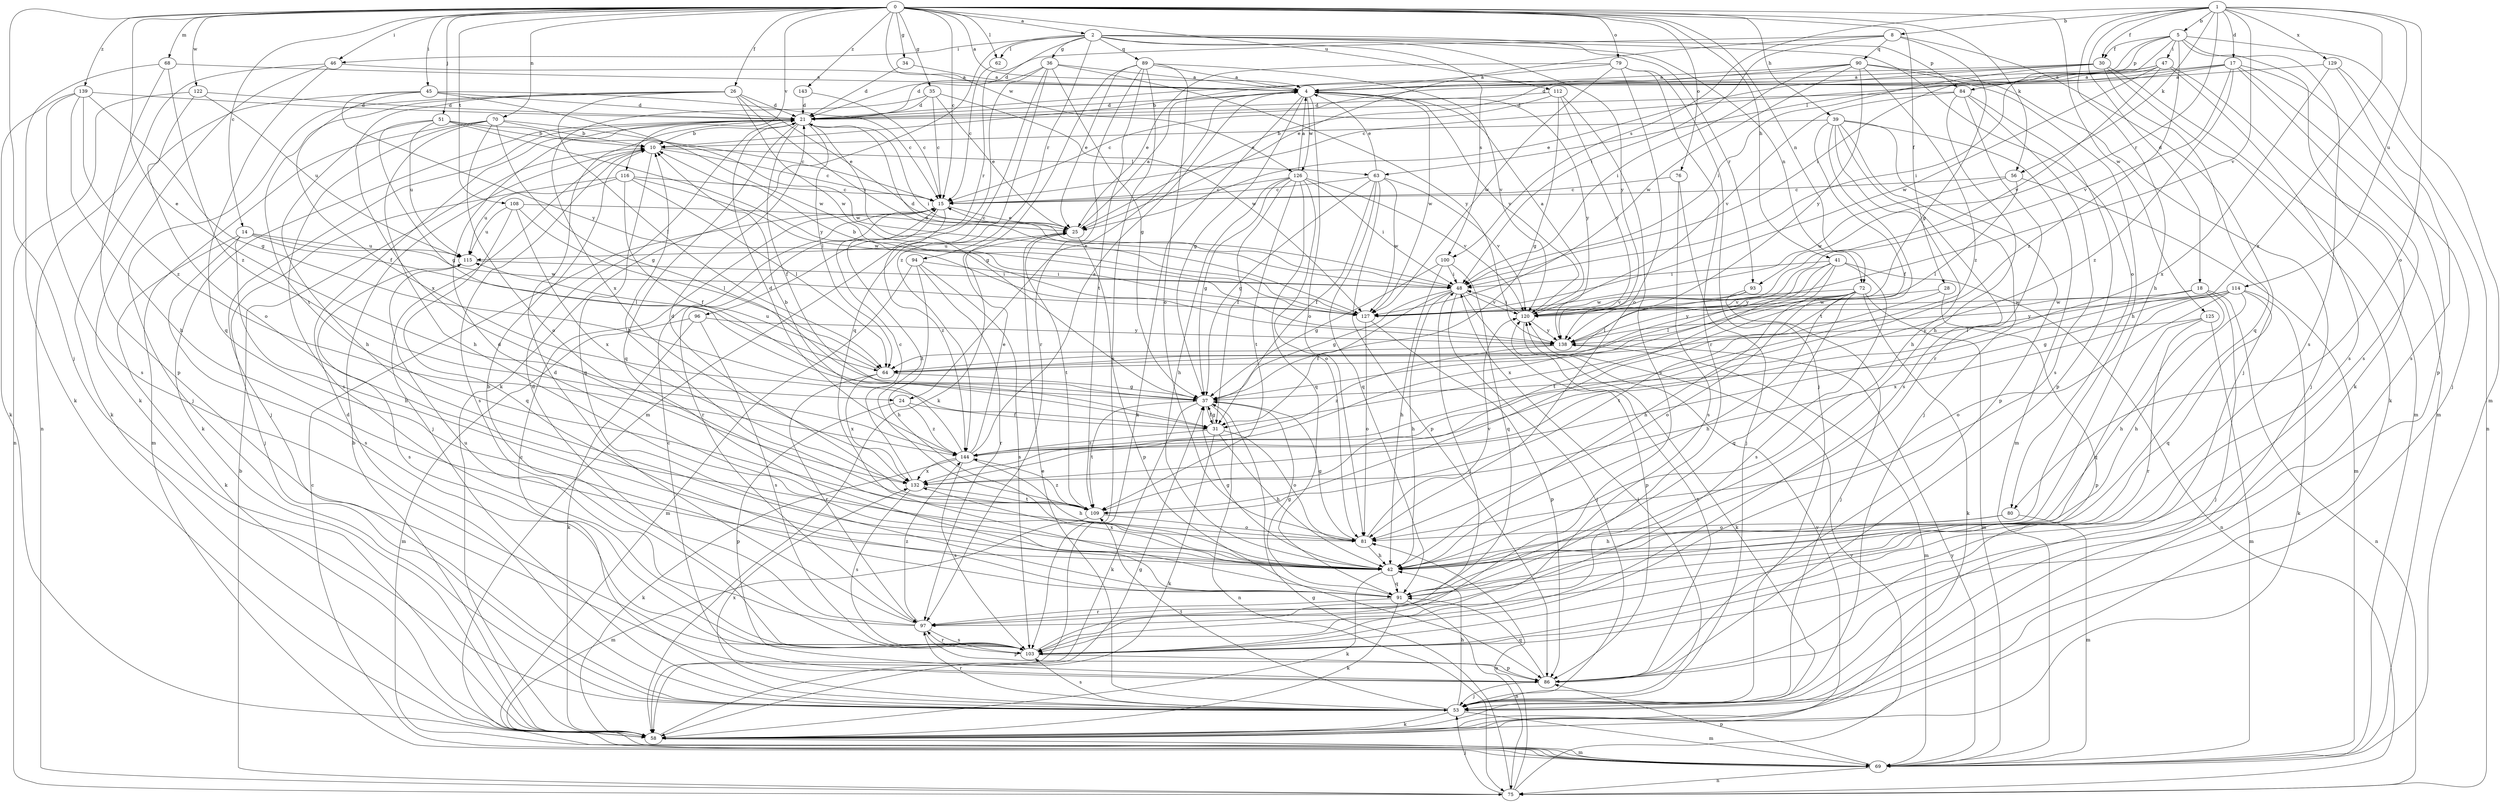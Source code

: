 strict digraph  {
0;
1;
2;
4;
5;
8;
10;
14;
15;
17;
18;
21;
24;
25;
26;
28;
30;
31;
34;
35;
36;
37;
39;
41;
42;
45;
46;
47;
48;
51;
53;
56;
58;
62;
63;
64;
68;
69;
70;
72;
75;
76;
79;
80;
81;
84;
86;
89;
90;
91;
93;
94;
96;
97;
100;
103;
108;
109;
112;
114;
115;
116;
120;
122;
125;
126;
127;
129;
132;
138;
139;
143;
144;
0 -> 2  [label=a];
0 -> 4  [label=a];
0 -> 14  [label=c];
0 -> 15  [label=c];
0 -> 24  [label=e];
0 -> 26  [label=f];
0 -> 28  [label=f];
0 -> 34  [label=g];
0 -> 35  [label=g];
0 -> 39  [label=h];
0 -> 41  [label=h];
0 -> 45  [label=i];
0 -> 46  [label=i];
0 -> 51  [label=j];
0 -> 53  [label=j];
0 -> 56  [label=k];
0 -> 62  [label=l];
0 -> 68  [label=m];
0 -> 70  [label=n];
0 -> 72  [label=n];
0 -> 76  [label=o];
0 -> 79  [label=o];
0 -> 108  [label=t];
0 -> 112  [label=u];
0 -> 116  [label=v];
0 -> 122  [label=w];
0 -> 125  [label=w];
0 -> 126  [label=w];
0 -> 139  [label=z];
0 -> 143  [label=z];
1 -> 5  [label=b];
1 -> 8  [label=b];
1 -> 17  [label=d];
1 -> 18  [label=d];
1 -> 30  [label=f];
1 -> 42  [label=h];
1 -> 56  [label=k];
1 -> 80  [label=o];
1 -> 93  [label=r];
1 -> 100  [label=s];
1 -> 114  [label=u];
1 -> 120  [label=v];
1 -> 129  [label=x];
1 -> 132  [label=x];
2 -> 36  [label=g];
2 -> 46  [label=i];
2 -> 58  [label=k];
2 -> 62  [label=l];
2 -> 72  [label=n];
2 -> 80  [label=o];
2 -> 84  [label=p];
2 -> 89  [label=q];
2 -> 93  [label=r];
2 -> 94  [label=r];
2 -> 96  [label=r];
2 -> 100  [label=s];
2 -> 138  [label=y];
4 -> 21  [label=d];
4 -> 24  [label=e];
4 -> 37  [label=g];
4 -> 58  [label=k];
4 -> 81  [label=o];
4 -> 120  [label=v];
4 -> 126  [label=w];
4 -> 127  [label=w];
4 -> 138  [label=y];
5 -> 30  [label=f];
5 -> 47  [label=i];
5 -> 48  [label=i];
5 -> 58  [label=k];
5 -> 63  [label=l];
5 -> 69  [label=m];
5 -> 84  [label=p];
5 -> 103  [label=s];
5 -> 144  [label=z];
8 -> 21  [label=d];
8 -> 25  [label=e];
8 -> 37  [label=g];
8 -> 48  [label=i];
8 -> 53  [label=j];
8 -> 90  [label=q];
10 -> 15  [label=c];
10 -> 53  [label=j];
10 -> 63  [label=l];
10 -> 91  [label=q];
10 -> 103  [label=s];
14 -> 42  [label=h];
14 -> 58  [label=k];
14 -> 64  [label=l];
14 -> 103  [label=s];
14 -> 115  [label=u];
14 -> 127  [label=w];
15 -> 25  [label=e];
15 -> 97  [label=r];
15 -> 109  [label=t];
15 -> 144  [label=z];
17 -> 4  [label=a];
17 -> 15  [label=c];
17 -> 21  [label=d];
17 -> 53  [label=j];
17 -> 86  [label=p];
17 -> 103  [label=s];
17 -> 120  [label=v];
17 -> 144  [label=z];
18 -> 42  [label=h];
18 -> 53  [label=j];
18 -> 64  [label=l];
18 -> 75  [label=n];
18 -> 127  [label=w];
21 -> 10  [label=b];
21 -> 31  [label=f];
21 -> 37  [label=g];
21 -> 48  [label=i];
21 -> 53  [label=j];
21 -> 58  [label=k];
21 -> 64  [label=l];
21 -> 91  [label=q];
24 -> 31  [label=f];
24 -> 86  [label=p];
24 -> 144  [label=z];
25 -> 4  [label=a];
25 -> 15  [label=c];
25 -> 86  [label=p];
25 -> 109  [label=t];
25 -> 115  [label=u];
26 -> 21  [label=d];
26 -> 25  [label=e];
26 -> 48  [label=i];
26 -> 53  [label=j];
26 -> 64  [label=l];
26 -> 109  [label=t];
26 -> 127  [label=w];
26 -> 132  [label=x];
28 -> 86  [label=p];
28 -> 109  [label=t];
28 -> 127  [label=w];
30 -> 4  [label=a];
30 -> 10  [label=b];
30 -> 25  [label=e];
30 -> 48  [label=i];
30 -> 58  [label=k];
30 -> 69  [label=m];
30 -> 91  [label=q];
31 -> 37  [label=g];
31 -> 42  [label=h];
31 -> 58  [label=k];
31 -> 81  [label=o];
31 -> 144  [label=z];
34 -> 4  [label=a];
34 -> 21  [label=d];
35 -> 15  [label=c];
35 -> 21  [label=d];
35 -> 25  [label=e];
35 -> 127  [label=w];
35 -> 132  [label=x];
36 -> 4  [label=a];
36 -> 21  [label=d];
36 -> 37  [label=g];
36 -> 69  [label=m];
36 -> 91  [label=q];
36 -> 138  [label=y];
36 -> 144  [label=z];
37 -> 31  [label=f];
37 -> 58  [label=k];
37 -> 75  [label=n];
37 -> 109  [label=t];
39 -> 10  [label=b];
39 -> 31  [label=f];
39 -> 42  [label=h];
39 -> 53  [label=j];
39 -> 69  [label=m];
39 -> 86  [label=p];
39 -> 103  [label=s];
39 -> 109  [label=t];
41 -> 42  [label=h];
41 -> 48  [label=i];
41 -> 75  [label=n];
41 -> 103  [label=s];
41 -> 109  [label=t];
41 -> 132  [label=x];
41 -> 138  [label=y];
42 -> 21  [label=d];
42 -> 37  [label=g];
42 -> 58  [label=k];
42 -> 91  [label=q];
42 -> 132  [label=x];
45 -> 15  [label=c];
45 -> 21  [label=d];
45 -> 31  [label=f];
45 -> 58  [label=k];
45 -> 127  [label=w];
45 -> 138  [label=y];
46 -> 4  [label=a];
46 -> 58  [label=k];
46 -> 75  [label=n];
46 -> 91  [label=q];
47 -> 4  [label=a];
47 -> 21  [label=d];
47 -> 48  [label=i];
47 -> 69  [label=m];
47 -> 103  [label=s];
47 -> 120  [label=v];
47 -> 127  [label=w];
48 -> 21  [label=d];
48 -> 31  [label=f];
48 -> 37  [label=g];
48 -> 42  [label=h];
48 -> 53  [label=j];
48 -> 86  [label=p];
48 -> 120  [label=v];
51 -> 10  [label=b];
51 -> 15  [label=c];
51 -> 37  [label=g];
51 -> 42  [label=h];
51 -> 115  [label=u];
51 -> 138  [label=y];
53 -> 15  [label=c];
53 -> 21  [label=d];
53 -> 25  [label=e];
53 -> 42  [label=h];
53 -> 48  [label=i];
53 -> 58  [label=k];
53 -> 69  [label=m];
53 -> 97  [label=r];
53 -> 103  [label=s];
53 -> 109  [label=t];
53 -> 132  [label=x];
56 -> 15  [label=c];
56 -> 64  [label=l];
56 -> 69  [label=m];
56 -> 127  [label=w];
58 -> 10  [label=b];
58 -> 37  [label=g];
58 -> 69  [label=m];
58 -> 120  [label=v];
62 -> 15  [label=c];
63 -> 15  [label=c];
63 -> 31  [label=f];
63 -> 37  [label=g];
63 -> 86  [label=p];
63 -> 91  [label=q];
63 -> 120  [label=v];
63 -> 127  [label=w];
63 -> 4  [label=e];
64 -> 37  [label=g];
64 -> 97  [label=r];
64 -> 115  [label=u];
64 -> 132  [label=x];
68 -> 4  [label=a];
68 -> 58  [label=k];
68 -> 86  [label=p];
68 -> 144  [label=z];
69 -> 15  [label=c];
69 -> 75  [label=n];
69 -> 86  [label=p];
69 -> 138  [label=y];
70 -> 10  [label=b];
70 -> 37  [label=g];
70 -> 42  [label=h];
70 -> 69  [label=m];
70 -> 81  [label=o];
70 -> 103  [label=s];
70 -> 127  [label=w];
72 -> 42  [label=h];
72 -> 58  [label=k];
72 -> 64  [label=l];
72 -> 69  [label=m];
72 -> 81  [label=o];
72 -> 91  [label=q];
72 -> 120  [label=v];
72 -> 127  [label=w];
72 -> 138  [label=y];
75 -> 10  [label=b];
75 -> 37  [label=g];
75 -> 53  [label=j];
75 -> 81  [label=o];
75 -> 120  [label=v];
76 -> 15  [label=c];
76 -> 53  [label=j];
76 -> 103  [label=s];
79 -> 4  [label=a];
79 -> 25  [label=e];
79 -> 53  [label=j];
79 -> 81  [label=o];
79 -> 97  [label=r];
79 -> 127  [label=w];
80 -> 42  [label=h];
80 -> 69  [label=m];
80 -> 81  [label=o];
81 -> 37  [label=g];
81 -> 42  [label=h];
81 -> 120  [label=v];
84 -> 21  [label=d];
84 -> 42  [label=h];
84 -> 86  [label=p];
84 -> 97  [label=r];
84 -> 103  [label=s];
84 -> 120  [label=v];
86 -> 15  [label=c];
86 -> 53  [label=j];
86 -> 91  [label=q];
86 -> 120  [label=v];
89 -> 4  [label=a];
89 -> 25  [label=e];
89 -> 58  [label=k];
89 -> 81  [label=o];
89 -> 97  [label=r];
89 -> 103  [label=s];
89 -> 109  [label=t];
89 -> 120  [label=v];
90 -> 4  [label=a];
90 -> 25  [label=e];
90 -> 42  [label=h];
90 -> 48  [label=i];
90 -> 53  [label=j];
90 -> 127  [label=w];
90 -> 138  [label=y];
90 -> 144  [label=z];
91 -> 37  [label=g];
91 -> 58  [label=k];
91 -> 75  [label=n];
91 -> 97  [label=r];
93 -> 53  [label=j];
93 -> 64  [label=l];
93 -> 120  [label=v];
94 -> 42  [label=h];
94 -> 48  [label=i];
94 -> 69  [label=m];
94 -> 97  [label=r];
94 -> 103  [label=s];
96 -> 58  [label=k];
96 -> 69  [label=m];
96 -> 103  [label=s];
96 -> 138  [label=y];
97 -> 10  [label=b];
97 -> 21  [label=d];
97 -> 86  [label=p];
97 -> 103  [label=s];
97 -> 115  [label=u];
97 -> 144  [label=z];
100 -> 37  [label=g];
100 -> 42  [label=h];
100 -> 48  [label=i];
100 -> 91  [label=q];
103 -> 21  [label=d];
103 -> 48  [label=i];
103 -> 86  [label=p];
103 -> 97  [label=r];
108 -> 25  [label=e];
108 -> 64  [label=l];
108 -> 91  [label=q];
108 -> 115  [label=u];
108 -> 132  [label=x];
109 -> 10  [label=b];
109 -> 21  [label=d];
109 -> 69  [label=m];
109 -> 81  [label=o];
109 -> 144  [label=z];
112 -> 15  [label=c];
112 -> 21  [label=d];
112 -> 37  [label=g];
112 -> 103  [label=s];
112 -> 138  [label=y];
114 -> 37  [label=g];
114 -> 42  [label=h];
114 -> 58  [label=k];
114 -> 81  [label=o];
114 -> 91  [label=q];
114 -> 127  [label=w];
114 -> 132  [label=x];
114 -> 138  [label=y];
115 -> 48  [label=i];
115 -> 103  [label=s];
116 -> 15  [label=c];
116 -> 31  [label=f];
116 -> 53  [label=j];
116 -> 64  [label=l];
116 -> 115  [label=u];
116 -> 127  [label=w];
120 -> 4  [label=a];
120 -> 48  [label=i];
120 -> 58  [label=k];
120 -> 138  [label=y];
122 -> 21  [label=d];
122 -> 75  [label=n];
122 -> 81  [label=o];
122 -> 115  [label=u];
125 -> 69  [label=m];
125 -> 91  [label=q];
125 -> 97  [label=r];
125 -> 138  [label=y];
126 -> 4  [label=a];
126 -> 15  [label=c];
126 -> 31  [label=f];
126 -> 37  [label=g];
126 -> 42  [label=h];
126 -> 48  [label=i];
126 -> 81  [label=o];
126 -> 91  [label=q];
126 -> 109  [label=t];
126 -> 120  [label=v];
127 -> 10  [label=b];
127 -> 81  [label=o];
127 -> 86  [label=p];
129 -> 4  [label=a];
129 -> 75  [label=n];
129 -> 103  [label=s];
129 -> 132  [label=x];
132 -> 15  [label=c];
132 -> 103  [label=s];
132 -> 109  [label=t];
138 -> 64  [label=l];
138 -> 69  [label=m];
138 -> 144  [label=z];
139 -> 21  [label=d];
139 -> 37  [label=g];
139 -> 42  [label=h];
139 -> 58  [label=k];
139 -> 103  [label=s];
139 -> 144  [label=z];
143 -> 15  [label=c];
143 -> 21  [label=d];
144 -> 4  [label=a];
144 -> 10  [label=b];
144 -> 21  [label=d];
144 -> 25  [label=e];
144 -> 42  [label=h];
144 -> 58  [label=k];
144 -> 103  [label=s];
144 -> 132  [label=x];
}
